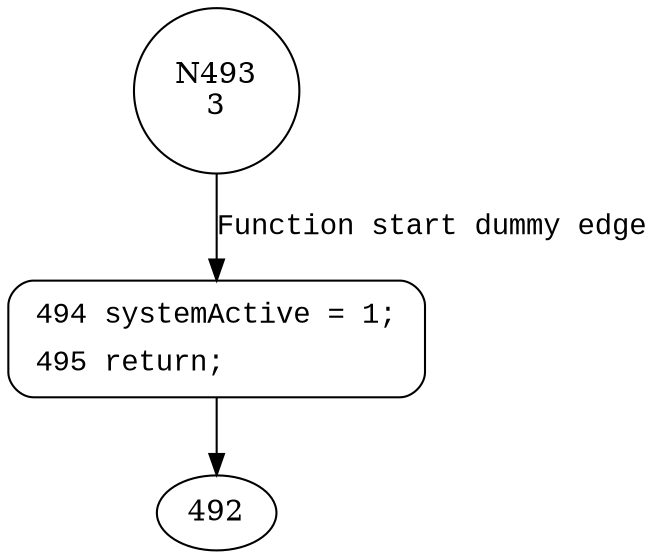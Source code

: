 digraph startSystem {
493 [shape="circle" label="N493\n3"]
494 [shape="circle" label="N494\n2"]
494 [style="filled,bold" penwidth="1" fillcolor="white" fontname="Courier New" shape="Mrecord" label=<<table border="0" cellborder="0" cellpadding="3" bgcolor="white"><tr><td align="right">494</td><td align="left">systemActive = 1;</td></tr><tr><td align="right">495</td><td align="left">return;</td></tr></table>>]
494 -> 492[label=""]
493 -> 494 [label="Function start dummy edge" fontname="Courier New"]
}